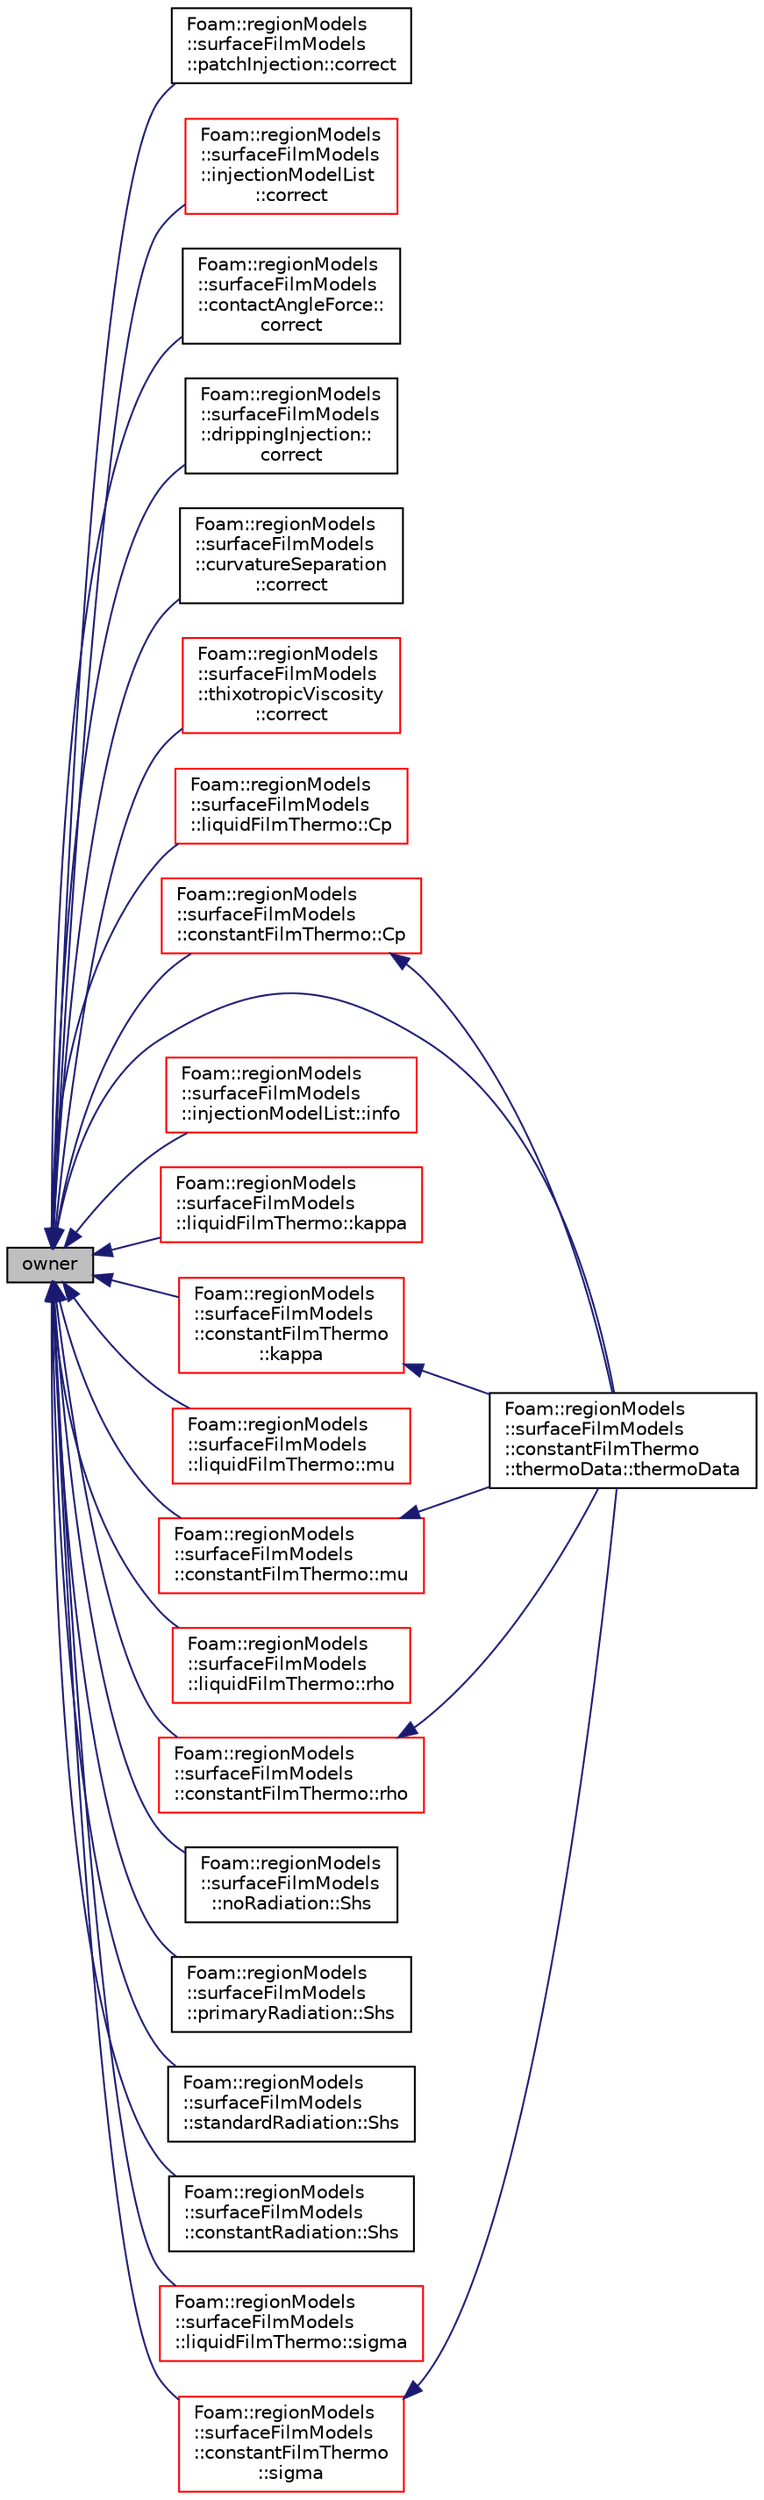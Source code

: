 digraph "owner"
{
  bgcolor="transparent";
  edge [fontname="Helvetica",fontsize="10",labelfontname="Helvetica",labelfontsize="10"];
  node [fontname="Helvetica",fontsize="10",shape=record];
  rankdir="LR";
  Node1 [label="owner",height=0.2,width=0.4,color="black", fillcolor="grey75", style="filled", fontcolor="black"];
  Node1 -> Node2 [dir="back",color="midnightblue",fontsize="10",style="solid",fontname="Helvetica"];
  Node2 [label="Foam::regionModels\l::surfaceFilmModels\l::patchInjection::correct",height=0.2,width=0.4,color="black",URL="$a01839.html#a8c67db65404877aac3731246ffb15754",tooltip="Correct. "];
  Node1 -> Node3 [dir="back",color="midnightblue",fontsize="10",style="solid",fontname="Helvetica"];
  Node3 [label="Foam::regionModels\l::surfaceFilmModels\l::injectionModelList\l::correct",height=0.2,width=0.4,color="red",URL="$a01117.html#ade7ea803eec5a45713b517ac8a73dcbe",tooltip="Correct. "];
  Node1 -> Node4 [dir="back",color="midnightblue",fontsize="10",style="solid",fontname="Helvetica"];
  Node4 [label="Foam::regionModels\l::surfaceFilmModels\l::contactAngleForce::\lcorrect",height=0.2,width=0.4,color="black",URL="$a00402.html#ae8286cb1594f9b26a1c5291173459307",tooltip="Correct. "];
  Node1 -> Node5 [dir="back",color="midnightblue",fontsize="10",style="solid",fontname="Helvetica"];
  Node5 [label="Foam::regionModels\l::surfaceFilmModels\l::drippingInjection::\lcorrect",height=0.2,width=0.4,color="black",URL="$a00587.html#a8c67db65404877aac3731246ffb15754",tooltip="Correct. "];
  Node1 -> Node6 [dir="back",color="midnightblue",fontsize="10",style="solid",fontname="Helvetica"];
  Node6 [label="Foam::regionModels\l::surfaceFilmModels\l::curvatureSeparation\l::correct",height=0.2,width=0.4,color="black",URL="$a00453.html#a8c67db65404877aac3731246ffb15754",tooltip="Correct. "];
  Node1 -> Node7 [dir="back",color="midnightblue",fontsize="10",style="solid",fontname="Helvetica"];
  Node7 [label="Foam::regionModels\l::surfaceFilmModels\l::thixotropicViscosity\l::correct",height=0.2,width=0.4,color="red",URL="$a02679.html#a2e639533765b4cde1bd3d0f0c528aa6c",tooltip="Correct. "];
  Node1 -> Node8 [dir="back",color="midnightblue",fontsize="10",style="solid",fontname="Helvetica"];
  Node8 [label="Foam::regionModels\l::surfaceFilmModels\l::liquidFilmThermo::Cp",height=0.2,width=0.4,color="red",URL="$a01383.html#a189768d7784b3f4d6300630f60482f21",tooltip="Return specific heat capacity [J/kg/K]. "];
  Node1 -> Node9 [dir="back",color="midnightblue",fontsize="10",style="solid",fontname="Helvetica"];
  Node9 [label="Foam::regionModels\l::surfaceFilmModels\l::constantFilmThermo::Cp",height=0.2,width=0.4,color="red",URL="$a00367.html#a189768d7784b3f4d6300630f60482f21",tooltip="Return specific heat capacity [J/kg/K]. "];
  Node9 -> Node10 [dir="back",color="midnightblue",fontsize="10",style="solid",fontname="Helvetica"];
  Node10 [label="Foam::regionModels\l::surfaceFilmModels\l::constantFilmThermo\l::thermoData::thermoData",height=0.2,width=0.4,color="black",URL="$a02666.html#a2acaf05d6f8f3923172d95b93767b96e"];
  Node1 -> Node11 [dir="back",color="midnightblue",fontsize="10",style="solid",fontname="Helvetica"];
  Node11 [label="Foam::regionModels\l::surfaceFilmModels\l::injectionModelList::info",height=0.2,width=0.4,color="red",URL="$a01117.html#a535c2aef67becff77ed292ab0eceb44c",tooltip="Provide some info. "];
  Node1 -> Node12 [dir="back",color="midnightblue",fontsize="10",style="solid",fontname="Helvetica"];
  Node12 [label="Foam::regionModels\l::surfaceFilmModels\l::liquidFilmThermo::kappa",height=0.2,width=0.4,color="red",URL="$a01383.html#a2b3635ee75d2bce5309f4d98d6c27650",tooltip="Return thermal conductivity [W/m/K]. "];
  Node1 -> Node13 [dir="back",color="midnightblue",fontsize="10",style="solid",fontname="Helvetica"];
  Node13 [label="Foam::regionModels\l::surfaceFilmModels\l::constantFilmThermo\l::kappa",height=0.2,width=0.4,color="red",URL="$a00367.html#a2b3635ee75d2bce5309f4d98d6c27650",tooltip="Return thermal conductivity [W/m/K]. "];
  Node13 -> Node10 [dir="back",color="midnightblue",fontsize="10",style="solid",fontname="Helvetica"];
  Node1 -> Node14 [dir="back",color="midnightblue",fontsize="10",style="solid",fontname="Helvetica"];
  Node14 [label="Foam::regionModels\l::surfaceFilmModels\l::liquidFilmThermo::mu",height=0.2,width=0.4,color="red",URL="$a01383.html#a6a75e732b55d976da97dddc2575579ed",tooltip="Return dynamic viscosity [Pa.s]. "];
  Node1 -> Node15 [dir="back",color="midnightblue",fontsize="10",style="solid",fontname="Helvetica"];
  Node15 [label="Foam::regionModels\l::surfaceFilmModels\l::constantFilmThermo::mu",height=0.2,width=0.4,color="red",URL="$a00367.html#a6a75e732b55d976da97dddc2575579ed",tooltip="Return dynamic viscosity [Pa.s]. "];
  Node15 -> Node10 [dir="back",color="midnightblue",fontsize="10",style="solid",fontname="Helvetica"];
  Node1 -> Node16 [dir="back",color="midnightblue",fontsize="10",style="solid",fontname="Helvetica"];
  Node16 [label="Foam::regionModels\l::surfaceFilmModels\l::liquidFilmThermo::rho",height=0.2,width=0.4,color="red",URL="$a01383.html#a6d296151ad3579c3213f91adc6ed6f52",tooltip="Return density [kg/m3]. "];
  Node1 -> Node17 [dir="back",color="midnightblue",fontsize="10",style="solid",fontname="Helvetica"];
  Node17 [label="Foam::regionModels\l::surfaceFilmModels\l::constantFilmThermo::rho",height=0.2,width=0.4,color="red",URL="$a00367.html#a6d296151ad3579c3213f91adc6ed6f52",tooltip="Return density [kg/m3]. "];
  Node17 -> Node10 [dir="back",color="midnightblue",fontsize="10",style="solid",fontname="Helvetica"];
  Node1 -> Node18 [dir="back",color="midnightblue",fontsize="10",style="solid",fontname="Helvetica"];
  Node18 [label="Foam::regionModels\l::surfaceFilmModels\l::noRadiation::Shs",height=0.2,width=0.4,color="black",URL="$a01679.html#a23a3971156c3d03fd32bb22f87681ab2",tooltip="Return the radiation sensible enthalpy source. "];
  Node1 -> Node19 [dir="back",color="midnightblue",fontsize="10",style="solid",fontname="Helvetica"];
  Node19 [label="Foam::regionModels\l::surfaceFilmModels\l::primaryRadiation::Shs",height=0.2,width=0.4,color="black",URL="$a02005.html#a23a3971156c3d03fd32bb22f87681ab2",tooltip="Return the radiation sensible enthalpy source. "];
  Node1 -> Node20 [dir="back",color="midnightblue",fontsize="10",style="solid",fontname="Helvetica"];
  Node20 [label="Foam::regionModels\l::surfaceFilmModels\l::standardRadiation::Shs",height=0.2,width=0.4,color="black",URL="$a02499.html#a23a3971156c3d03fd32bb22f87681ab2",tooltip="Return the radiation sensible enthalpy source. "];
  Node1 -> Node21 [dir="back",color="midnightblue",fontsize="10",style="solid",fontname="Helvetica"];
  Node21 [label="Foam::regionModels\l::surfaceFilmModels\l::constantRadiation::Shs",height=0.2,width=0.4,color="black",URL="$a00381.html#a23a3971156c3d03fd32bb22f87681ab2",tooltip="Return the radiation sensible enthalpy source. "];
  Node1 -> Node22 [dir="back",color="midnightblue",fontsize="10",style="solid",fontname="Helvetica"];
  Node22 [label="Foam::regionModels\l::surfaceFilmModels\l::liquidFilmThermo::sigma",height=0.2,width=0.4,color="red",URL="$a01383.html#a5292706a64558b88dc07af840513cb71",tooltip="Return surface tension [kg/s2]. "];
  Node1 -> Node23 [dir="back",color="midnightblue",fontsize="10",style="solid",fontname="Helvetica"];
  Node23 [label="Foam::regionModels\l::surfaceFilmModels\l::constantFilmThermo\l::sigma",height=0.2,width=0.4,color="red",URL="$a00367.html#a5292706a64558b88dc07af840513cb71",tooltip="Return surface tension [kg/s2]. "];
  Node23 -> Node10 [dir="back",color="midnightblue",fontsize="10",style="solid",fontname="Helvetica"];
  Node1 -> Node10 [dir="back",color="midnightblue",fontsize="10",style="solid",fontname="Helvetica"];
}
